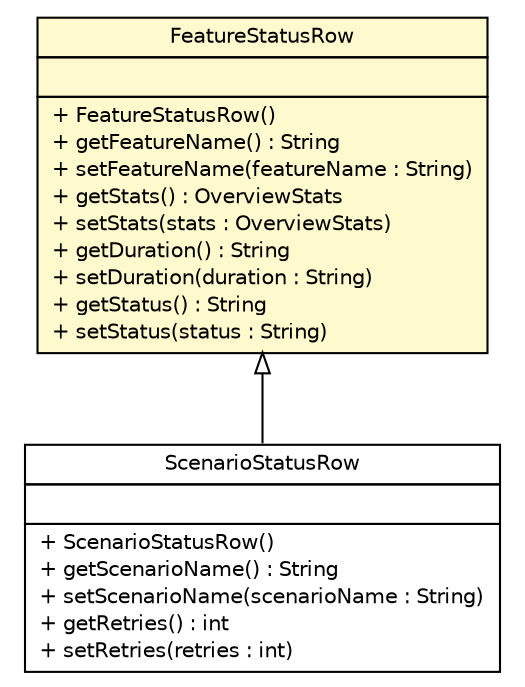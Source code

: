 #!/usr/local/bin/dot
#
# Class diagram 
# Generated by UMLGraph version R5_6 (http://www.umlgraph.org/)
#

digraph G {
	edge [fontname="Helvetica",fontsize=10,labelfontname="Helvetica",labelfontsize=10];
	node [fontname="Helvetica",fontsize=10,shape=plaintext];
	nodesep=0.25;
	ranksep=0.5;
	// com.github.mkolisnyk.cucumber.reporting.types.beans.OverviewDataBean.FeatureStatusRow
	c10428 [label=<<table title="com.github.mkolisnyk.cucumber.reporting.types.beans.OverviewDataBean.FeatureStatusRow" border="0" cellborder="1" cellspacing="0" cellpadding="2" port="p" bgcolor="lemonChiffon" href="./OverviewDataBean.FeatureStatusRow.html">
		<tr><td><table border="0" cellspacing="0" cellpadding="1">
<tr><td align="center" balign="center"> FeatureStatusRow </td></tr>
		</table></td></tr>
		<tr><td><table border="0" cellspacing="0" cellpadding="1">
<tr><td align="left" balign="left">  </td></tr>
		</table></td></tr>
		<tr><td><table border="0" cellspacing="0" cellpadding="1">
<tr><td align="left" balign="left"> + FeatureStatusRow() </td></tr>
<tr><td align="left" balign="left"> + getFeatureName() : String </td></tr>
<tr><td align="left" balign="left"> + setFeatureName(featureName : String) </td></tr>
<tr><td align="left" balign="left"> + getStats() : OverviewStats </td></tr>
<tr><td align="left" balign="left"> + setStats(stats : OverviewStats) </td></tr>
<tr><td align="left" balign="left"> + getDuration() : String </td></tr>
<tr><td align="left" balign="left"> + setDuration(duration : String) </td></tr>
<tr><td align="left" balign="left"> + getStatus() : String </td></tr>
<tr><td align="left" balign="left"> + setStatus(status : String) </td></tr>
		</table></td></tr>
		</table>>, URL="./OverviewDataBean.FeatureStatusRow.html", fontname="Helvetica", fontcolor="black", fontsize=10.0];
	// com.github.mkolisnyk.cucumber.reporting.types.beans.OverviewDataBean.ScenarioStatusRow
	c10429 [label=<<table title="com.github.mkolisnyk.cucumber.reporting.types.beans.OverviewDataBean.ScenarioStatusRow" border="0" cellborder="1" cellspacing="0" cellpadding="2" port="p" href="./OverviewDataBean.ScenarioStatusRow.html">
		<tr><td><table border="0" cellspacing="0" cellpadding="1">
<tr><td align="center" balign="center"> ScenarioStatusRow </td></tr>
		</table></td></tr>
		<tr><td><table border="0" cellspacing="0" cellpadding="1">
<tr><td align="left" balign="left">  </td></tr>
		</table></td></tr>
		<tr><td><table border="0" cellspacing="0" cellpadding="1">
<tr><td align="left" balign="left"> + ScenarioStatusRow() </td></tr>
<tr><td align="left" balign="left"> + getScenarioName() : String </td></tr>
<tr><td align="left" balign="left"> + setScenarioName(scenarioName : String) </td></tr>
<tr><td align="left" balign="left"> + getRetries() : int </td></tr>
<tr><td align="left" balign="left"> + setRetries(retries : int) </td></tr>
		</table></td></tr>
		</table>>, URL="./OverviewDataBean.ScenarioStatusRow.html", fontname="Helvetica", fontcolor="black", fontsize=10.0];
	//com.github.mkolisnyk.cucumber.reporting.types.beans.OverviewDataBean.ScenarioStatusRow extends com.github.mkolisnyk.cucumber.reporting.types.beans.OverviewDataBean.FeatureStatusRow
	c10428:p -> c10429:p [dir=back,arrowtail=empty];
}

